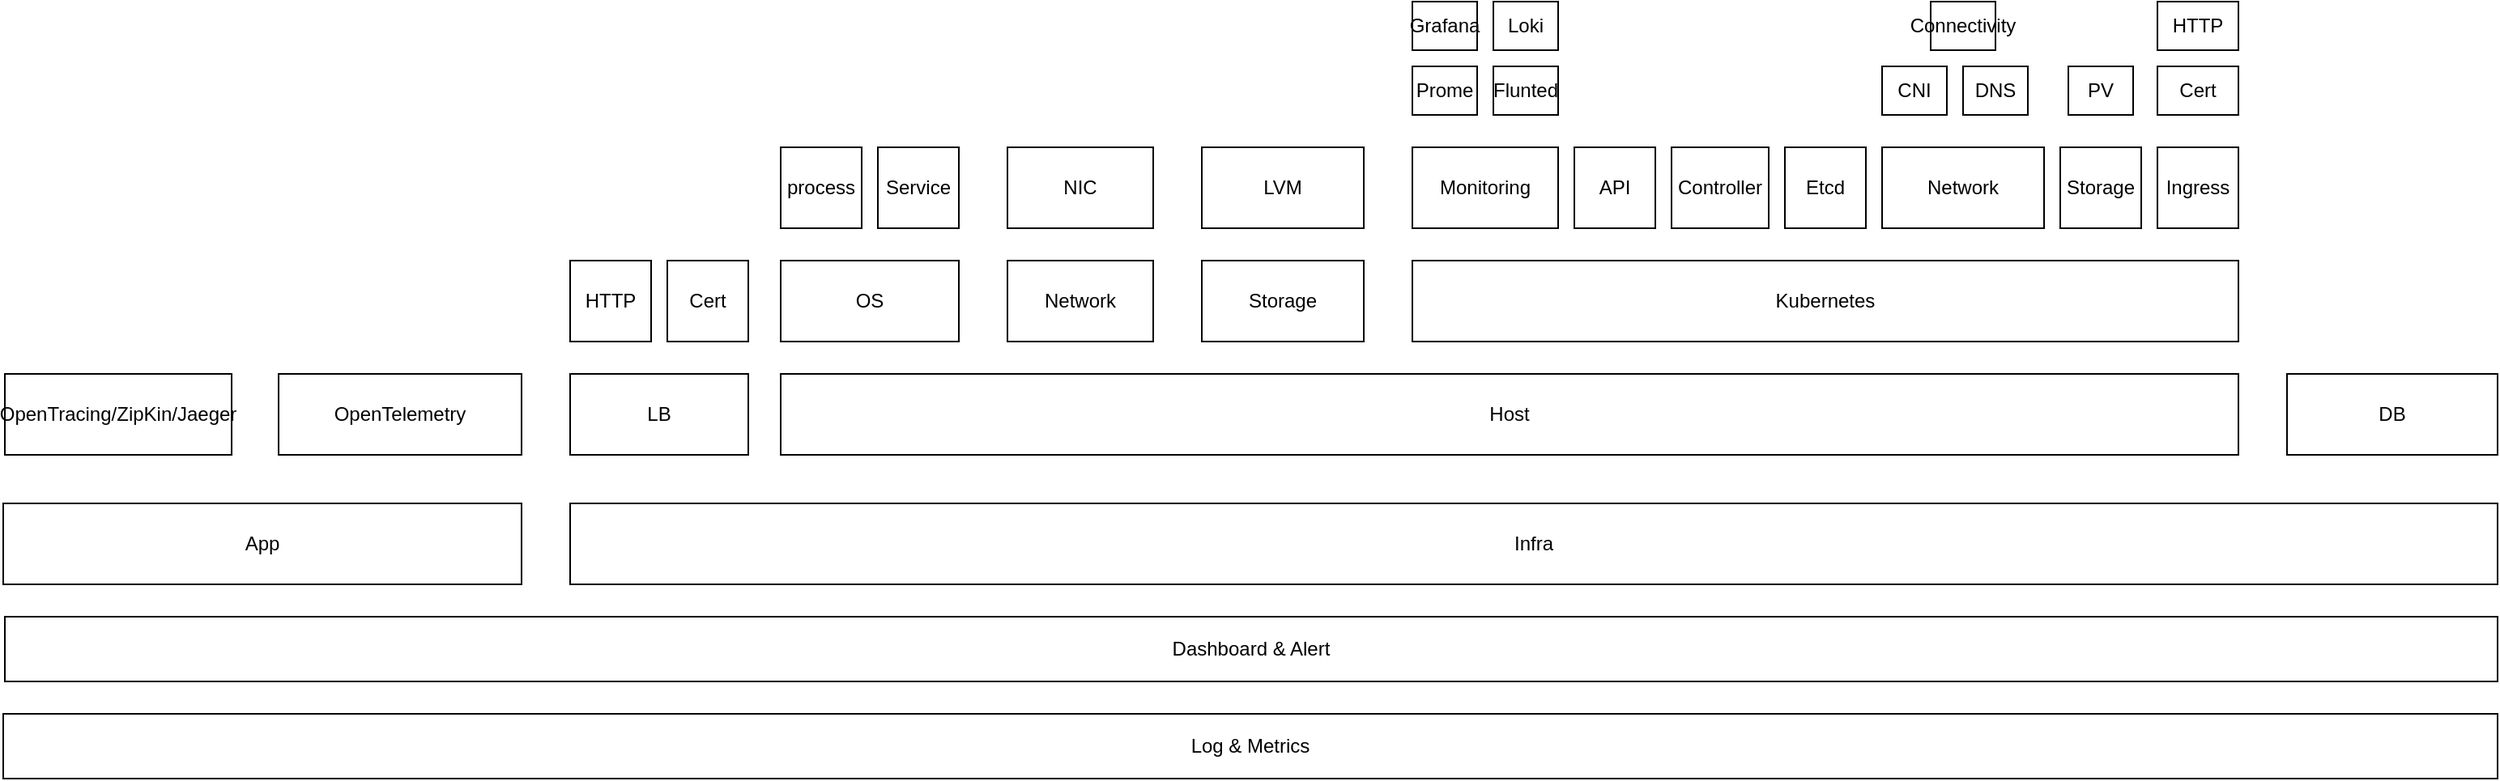 <mxfile version="13.6.2" type="github">
  <diagram id="prtHgNgQTEPvFCAcTncT" name="Page-1">
    <mxGraphModel dx="2728" dy="933" grid="1" gridSize="10" guides="1" tooltips="1" connect="1" arrows="1" fold="1" page="1" pageScale="1" pageWidth="827" pageHeight="1169" math="0" shadow="0">
      <root>
        <mxCell id="0" />
        <mxCell id="1" parent="0" />
        <mxCell id="QfxjjtC4Ntg-Y_1NFlCk-1" value="App" style="rounded=0;whiteSpace=wrap;html=1;" vertex="1" parent="1">
          <mxGeometry x="-210" y="480" width="320" height="50" as="geometry" />
        </mxCell>
        <mxCell id="QfxjjtC4Ntg-Y_1NFlCk-2" value="Infra" style="rounded=0;whiteSpace=wrap;html=1;" vertex="1" parent="1">
          <mxGeometry x="140" y="480" width="1190" height="50" as="geometry" />
        </mxCell>
        <mxCell id="QfxjjtC4Ntg-Y_1NFlCk-3" value="OS" style="rounded=0;whiteSpace=wrap;html=1;" vertex="1" parent="1">
          <mxGeometry x="270" y="330" width="110" height="50" as="geometry" />
        </mxCell>
        <mxCell id="QfxjjtC4Ntg-Y_1NFlCk-5" value="Network" style="rounded=0;whiteSpace=wrap;html=1;" vertex="1" parent="1">
          <mxGeometry x="410" y="330" width="90" height="50" as="geometry" />
        </mxCell>
        <mxCell id="QfxjjtC4Ntg-Y_1NFlCk-6" value="Storage" style="rounded=0;whiteSpace=wrap;html=1;" vertex="1" parent="1">
          <mxGeometry x="530" y="330" width="100" height="50" as="geometry" />
        </mxCell>
        <mxCell id="QfxjjtC4Ntg-Y_1NFlCk-8" value="Monitoring" style="rounded=0;whiteSpace=wrap;html=1;" vertex="1" parent="1">
          <mxGeometry x="660" y="260" width="90" height="50" as="geometry" />
        </mxCell>
        <mxCell id="QfxjjtC4Ntg-Y_1NFlCk-12" value="Kubernetes" style="rounded=0;whiteSpace=wrap;html=1;" vertex="1" parent="1">
          <mxGeometry x="660" y="330" width="510" height="50" as="geometry" />
        </mxCell>
        <mxCell id="QfxjjtC4Ntg-Y_1NFlCk-13" value="Log &amp;amp; Metrics" style="rounded=0;whiteSpace=wrap;html=1;" vertex="1" parent="1">
          <mxGeometry x="-210" y="610" width="1540" height="40" as="geometry" />
        </mxCell>
        <mxCell id="QfxjjtC4Ntg-Y_1NFlCk-14" value="OpenTracing/ZipKin/Jaeger" style="rounded=0;whiteSpace=wrap;html=1;" vertex="1" parent="1">
          <mxGeometry x="-209" y="400" width="140" height="50" as="geometry" />
        </mxCell>
        <mxCell id="QfxjjtC4Ntg-Y_1NFlCk-15" value="OpenTelemetry" style="rounded=0;whiteSpace=wrap;html=1;" vertex="1" parent="1">
          <mxGeometry x="-40" y="400" width="150" height="50" as="geometry" />
        </mxCell>
        <mxCell id="QfxjjtC4Ntg-Y_1NFlCk-17" value="LB" style="rounded=0;whiteSpace=wrap;html=1;" vertex="1" parent="1">
          <mxGeometry x="140" y="400" width="110" height="50" as="geometry" />
        </mxCell>
        <mxCell id="QfxjjtC4Ntg-Y_1NFlCk-19" value="HTTP" style="rounded=0;whiteSpace=wrap;html=1;" vertex="1" parent="1">
          <mxGeometry x="140" y="330" width="50" height="50" as="geometry" />
        </mxCell>
        <mxCell id="QfxjjtC4Ntg-Y_1NFlCk-20" value="Cert" style="rounded=0;whiteSpace=wrap;html=1;" vertex="1" parent="1">
          <mxGeometry x="200" y="330" width="50" height="50" as="geometry" />
        </mxCell>
        <mxCell id="QfxjjtC4Ntg-Y_1NFlCk-21" value="process" style="rounded=0;whiteSpace=wrap;html=1;" vertex="1" parent="1">
          <mxGeometry x="270" y="260" width="50" height="50" as="geometry" />
        </mxCell>
        <mxCell id="QfxjjtC4Ntg-Y_1NFlCk-23" value="Service" style="rounded=0;whiteSpace=wrap;html=1;" vertex="1" parent="1">
          <mxGeometry x="330" y="260" width="50" height="50" as="geometry" />
        </mxCell>
        <mxCell id="QfxjjtC4Ntg-Y_1NFlCk-25" value="NIC" style="rounded=0;whiteSpace=wrap;html=1;" vertex="1" parent="1">
          <mxGeometry x="410" y="260" width="90" height="50" as="geometry" />
        </mxCell>
        <mxCell id="QfxjjtC4Ntg-Y_1NFlCk-28" value="LVM" style="rounded=0;whiteSpace=wrap;html=1;" vertex="1" parent="1">
          <mxGeometry x="530" y="260" width="100" height="50" as="geometry" />
        </mxCell>
        <mxCell id="QfxjjtC4Ntg-Y_1NFlCk-29" value="API" style="rounded=0;whiteSpace=wrap;html=1;" vertex="1" parent="1">
          <mxGeometry x="760" y="260" width="50" height="50" as="geometry" />
        </mxCell>
        <mxCell id="QfxjjtC4Ntg-Y_1NFlCk-31" value="Controller" style="rounded=0;whiteSpace=wrap;html=1;" vertex="1" parent="1">
          <mxGeometry x="820" y="260" width="60" height="50" as="geometry" />
        </mxCell>
        <mxCell id="QfxjjtC4Ntg-Y_1NFlCk-32" value="Etcd" style="rounded=0;whiteSpace=wrap;html=1;" vertex="1" parent="1">
          <mxGeometry x="890" y="260" width="50" height="50" as="geometry" />
        </mxCell>
        <mxCell id="QfxjjtC4Ntg-Y_1NFlCk-33" value="Network" style="rounded=0;whiteSpace=wrap;html=1;" vertex="1" parent="1">
          <mxGeometry x="950" y="260" width="100" height="50" as="geometry" />
        </mxCell>
        <mxCell id="QfxjjtC4Ntg-Y_1NFlCk-34" value="Storage" style="rounded=0;whiteSpace=wrap;html=1;" vertex="1" parent="1">
          <mxGeometry x="1060" y="260" width="50" height="50" as="geometry" />
        </mxCell>
        <mxCell id="QfxjjtC4Ntg-Y_1NFlCk-35" value="Ingress" style="rounded=0;whiteSpace=wrap;html=1;" vertex="1" parent="1">
          <mxGeometry x="1120" y="260" width="50" height="50" as="geometry" />
        </mxCell>
        <mxCell id="QfxjjtC4Ntg-Y_1NFlCk-36" value="Host" style="rounded=0;whiteSpace=wrap;html=1;" vertex="1" parent="1">
          <mxGeometry x="270" y="400" width="900" height="50" as="geometry" />
        </mxCell>
        <mxCell id="QfxjjtC4Ntg-Y_1NFlCk-37" value="Prome" style="rounded=0;whiteSpace=wrap;html=1;" vertex="1" parent="1">
          <mxGeometry x="660" y="210" width="40" height="30" as="geometry" />
        </mxCell>
        <mxCell id="QfxjjtC4Ntg-Y_1NFlCk-38" value="Flunted" style="rounded=0;whiteSpace=wrap;html=1;" vertex="1" parent="1">
          <mxGeometry x="710" y="210" width="40" height="30" as="geometry" />
        </mxCell>
        <mxCell id="QfxjjtC4Ntg-Y_1NFlCk-39" value="Grafana" style="rounded=0;whiteSpace=wrap;html=1;" vertex="1" parent="1">
          <mxGeometry x="660" y="170" width="40" height="30" as="geometry" />
        </mxCell>
        <mxCell id="QfxjjtC4Ntg-Y_1NFlCk-40" value="Loki" style="rounded=0;whiteSpace=wrap;html=1;" vertex="1" parent="1">
          <mxGeometry x="710" y="170" width="40" height="30" as="geometry" />
        </mxCell>
        <mxCell id="QfxjjtC4Ntg-Y_1NFlCk-41" value="CNI" style="rounded=0;whiteSpace=wrap;html=1;" vertex="1" parent="1">
          <mxGeometry x="950" y="210" width="40" height="30" as="geometry" />
        </mxCell>
        <mxCell id="QfxjjtC4Ntg-Y_1NFlCk-42" value="DNS" style="rounded=0;whiteSpace=wrap;html=1;" vertex="1" parent="1">
          <mxGeometry x="1000" y="210" width="40" height="30" as="geometry" />
        </mxCell>
        <mxCell id="QfxjjtC4Ntg-Y_1NFlCk-43" value="PV" style="rounded=0;whiteSpace=wrap;html=1;" vertex="1" parent="1">
          <mxGeometry x="1065" y="210" width="40" height="30" as="geometry" />
        </mxCell>
        <mxCell id="QfxjjtC4Ntg-Y_1NFlCk-44" value="Cert" style="rounded=0;whiteSpace=wrap;html=1;" vertex="1" parent="1">
          <mxGeometry x="1120" y="210" width="50" height="30" as="geometry" />
        </mxCell>
        <mxCell id="QfxjjtC4Ntg-Y_1NFlCk-45" value="HTTP" style="rounded=0;whiteSpace=wrap;html=1;" vertex="1" parent="1">
          <mxGeometry x="1120" y="170" width="50" height="30" as="geometry" />
        </mxCell>
        <mxCell id="QfxjjtC4Ntg-Y_1NFlCk-47" value="Connectivity" style="rounded=0;whiteSpace=wrap;html=1;" vertex="1" parent="1">
          <mxGeometry x="980" y="170" width="40" height="30" as="geometry" />
        </mxCell>
        <mxCell id="QfxjjtC4Ntg-Y_1NFlCk-48" value="Dashboard &amp;amp; Alert" style="rounded=0;whiteSpace=wrap;html=1;" vertex="1" parent="1">
          <mxGeometry x="-209" y="550" width="1539" height="40" as="geometry" />
        </mxCell>
        <mxCell id="QfxjjtC4Ntg-Y_1NFlCk-50" value="DB" style="rounded=0;whiteSpace=wrap;html=1;" vertex="1" parent="1">
          <mxGeometry x="1200" y="400" width="130" height="50" as="geometry" />
        </mxCell>
      </root>
    </mxGraphModel>
  </diagram>
</mxfile>
